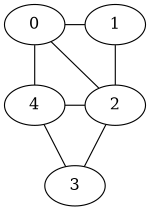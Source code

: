 graph G {
  size="1,2.5";

  {rank = same; 0 1 }
  {rank = same; 2 4 }

  0 -- 1;
  0 -- 2;
  0 -- 4;
  1 -- 2;
  2 -- 3;
  4 -- 2;
  3 -- 4;
}
